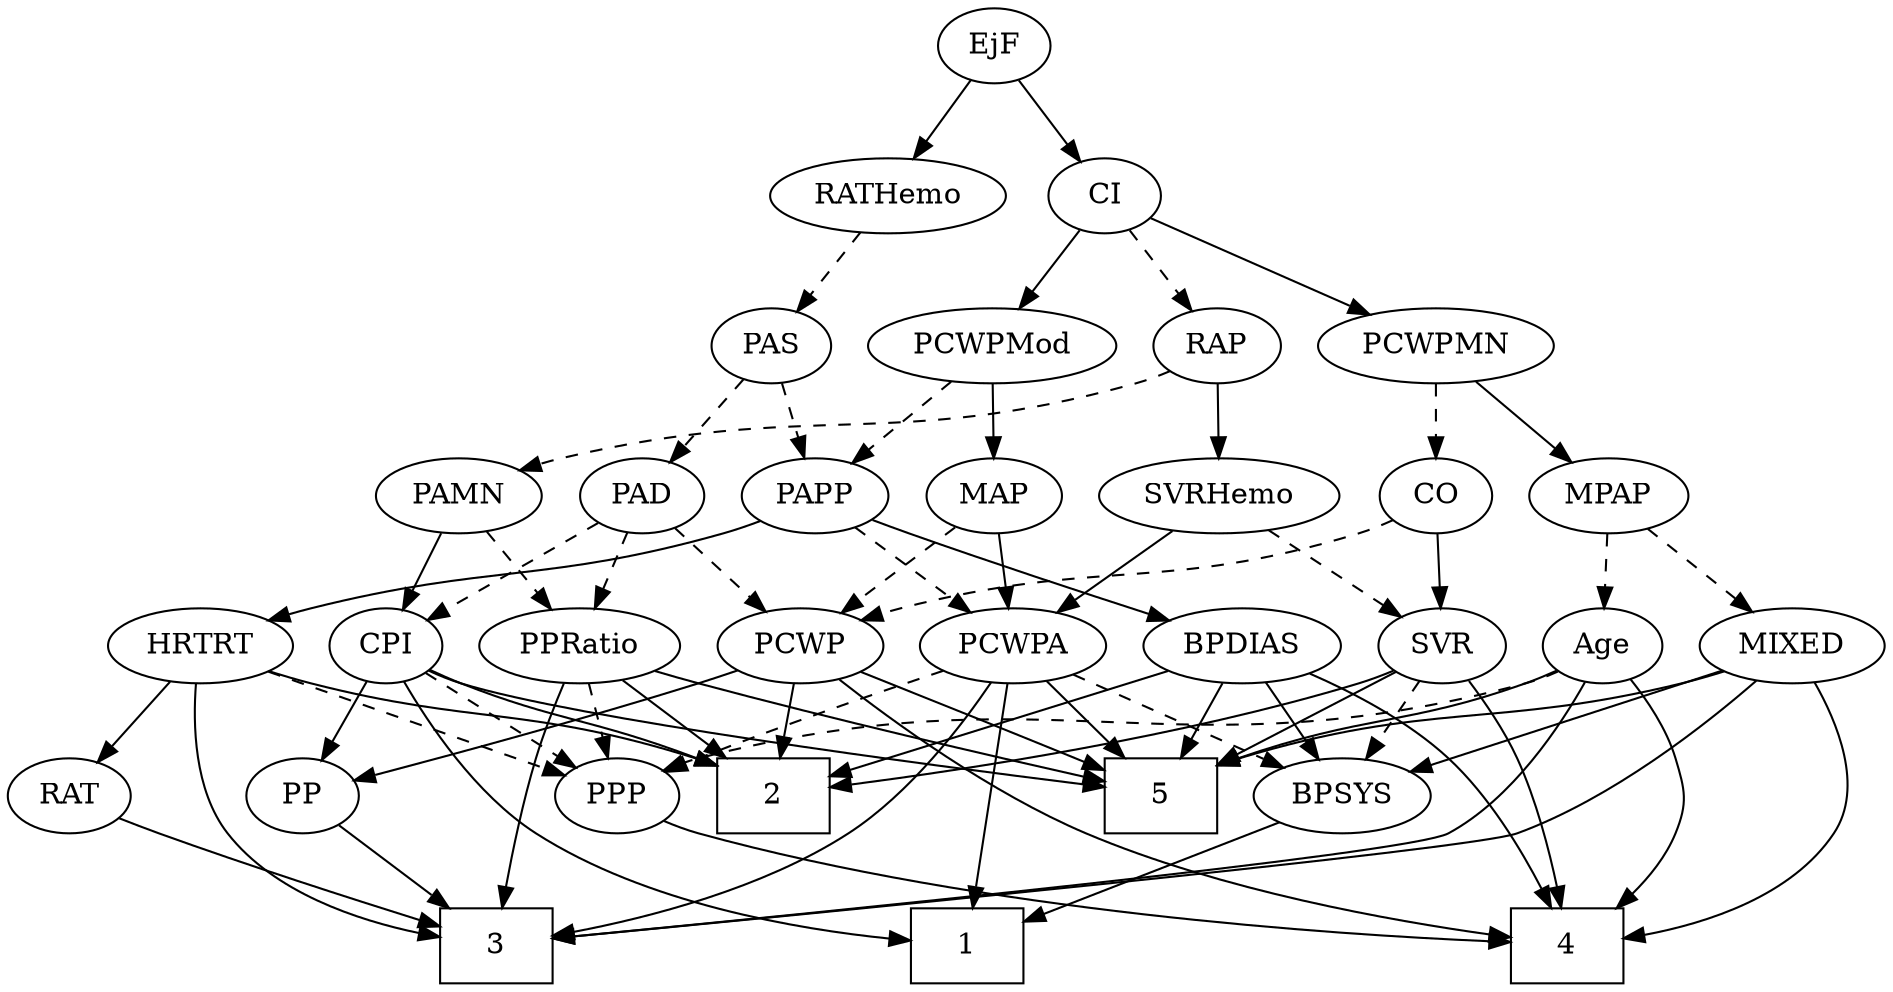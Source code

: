 strict digraph {
	graph [bb="0,0,841.26,468"];
	node [label="\N"];
	1	[height=0.5,
		pos="575.55,18",
		shape=box,
		width=0.75];
	2	[height=0.5,
		pos="262.55,90",
		shape=box,
		width=0.75];
	3	[height=0.5,
		pos="169.55,18",
		shape=box,
		width=0.75];
	4	[height=0.5,
		pos="696.55,18",
		shape=box,
		width=0.75];
	5	[height=0.5,
		pos="482.55,90",
		shape=box,
		width=0.75];
	Age	[height=0.5,
		pos="713.55,162",
		width=0.75];
	Age -> 3	[pos="e,196.56,20.001 714.06,143.92 713.65,123.44 709.55,89.667 688.55,72 651.79,41.076 319.51,25.007 206.77,20.41",
		style=solid];
	Age -> 4	[pos="e,723.56,33.926 730.11,147.64 740.76,137.92 753.67,123.75 759.55,108 765.15,93.011 766.3,86.505 759.55,72 753.59,59.196 742.85,48.38 \
731.9,39.925",
		style=solid];
	Age -> 5	[pos="e,509.83,96.817 692.5,150.3 687.66,148.05 682.48,145.82 677.55,144 623.8,124.18 559.29,108.08 519.61,99.021",
		style=solid];
	PPP	[height=0.5,
		pos="334.55,90",
		width=0.75];
	Age -> PPP	[pos="e,360.57,94.969 693.02,150.06 688.06,147.77 682.71,145.58 677.55,144 673.88,142.87 457.83,109.82 370.55,96.494",
		style=dashed];
	EjF	[height=0.5,
		pos="369.55,450",
		width=0.75];
	RATHemo	[height=0.5,
		pos="322.55,378",
		width=1.3721];
	EjF -> RATHemo	[pos="e,333.83,395.8 358.89,433.12 353.16,424.59 345.98,413.89 339.51,404.25",
		style=solid];
	CI	[height=0.5,
		pos="435.55,378",
		width=0.75];
	EjF -> CI	[pos="e,421.57,393.82 383.55,434.15 392.56,424.6 404.44,411.99 414.57,401.25",
		style=solid];
	RAP	[height=0.5,
		pos="357.55,306",
		width=0.77632];
	PAMN	[height=0.5,
		pos="201.55,234",
		width=1.011];
	RAP -> PAMN	[pos="e,228.06,246.7 335.27,294.71 330.42,292.49 325.32,290.16 320.55,288 292.66,275.38 261,261.29 237.35,250.81",
		style=dashed];
	SVRHemo	[height=0.5,
		pos="548.55,234",
		width=1.3902];
	RAP -> SVRHemo	[pos="e,512.08,246.42 379.31,294.57 384.28,292.31 389.56,290 394.55,288 430.31,273.67 471.63,259.58 502.46,249.54",
		style=solid];
	MIXED	[height=0.5,
		pos="798.55,162",
		width=1.1193];
	MIXED -> 3	[pos="e,196.74,19.2 788.1,144.46 773.85,123.53 746.22,88.259 712.55,72 622.89,28.697 314.25,20.773 206.79,19.324",
		style=solid];
	MIXED -> 4	[pos="e,723.77,20.589 814.03,145.22 830.33,126.62 851.6,95.288 835.55,72 812.88,39.087 766.82,26.599 733.94,21.869",
		style=solid];
	MIXED -> 5	[pos="e,509.74,95.124 768.7,149.91 762.42,147.79 755.81,145.7 749.55,144 668.69,122.06 571.78,105.09 519.82,96.728",
		style=solid];
	BPSYS	[height=0.5,
		pos="641.55,90",
		width=1.0471];
	MIXED -> BPSYS	[pos="e,668.2,102.88 770.84,148.65 744.82,137.05 705.75,119.63 677.38,106.97",
		style=solid];
	MPAP	[height=0.5,
		pos="723.55,234",
		width=0.97491];
	MPAP -> Age	[pos="e,715.99,180.1 721.08,215.7 719.98,207.98 718.65,198.71 717.42,190.11",
		style=dashed];
	MPAP -> MIXED	[pos="e,781.79,178.64 739.83,217.81 749.91,208.4 763.04,196.14 774.33,185.61",
		style=dashed];
	BPSYS -> 1	[pos="e,591.86,36.292 626.58,73.116 618.41,64.458 608.13,53.55 598.93,43.799",
		style=solid];
	PAD	[height=0.5,
		pos="284.55,234",
		width=0.79437];
	CPI	[height=0.5,
		pos="177.55,162",
		width=0.75];
	PAD -> CPI	[pos="e,196.16,175.17 265.42,220.49 248.5,209.42 223.64,193.15 204.67,180.74",
		style=dashed];
	PPRatio	[height=0.5,
		pos="262.55,162",
		width=1.1013];
	PAD -> PPRatio	[pos="e,267.98,180.28 279.23,216.05 276.78,208.26 273.81,198.82 271.06,190.08",
		style=dashed];
	PCWP	[height=0.5,
		pos="355.55,162",
		width=0.97491];
	PAD -> PCWP	[pos="e,339.87,178.46 299.26,218.5 308.9,209 321.69,196.38 332.65,185.58",
		style=dashed];
	CO	[height=0.5,
		pos="643.55,234",
		width=0.75];
	SVR	[height=0.5,
		pos="640.55,162",
		width=0.77632];
	CO -> SVR	[pos="e,641.28,180.1 642.81,215.7 642.48,207.98 642.08,198.71 641.71,190.11",
		style=solid];
	CO -> PCWP	[pos="e,381.79,174.11 623,222.13 618.04,219.84 612.69,217.63 607.55,216 518.1,187.71 489.97,205.03 399.55,180 396.91,179.27 394.2,178.44 \
391.49,177.54",
		style=dashed];
	PAS	[height=0.5,
		pos="284.55,306",
		width=0.75];
	PAS -> PAD	[pos="e,284.55,252.1 284.55,287.7 284.55,279.98 284.55,270.71 284.55,262.11",
		style=dashed];
	PAPP	[height=0.5,
		pos="369.55,234",
		width=0.88464];
	PAS -> PAPP	[pos="e,352.34,249.18 300.94,291.5 313.28,281.34 330.42,267.23 344.47,255.65",
		style=dashed];
	PAMN -> CPI	[pos="e,183.31,179.79 195.74,216.05 193,208.06 189.66,198.33 186.6,189.4",
		style=solid];
	PAMN -> PPRatio	[pos="e,248.34,179.31 215.39,217.12 223.16,208.2 233,196.91 241.69,186.94",
		style=dashed];
	RATHemo -> PAS	[pos="e,293.4,323.31 313.35,360.05 308.81,351.68 303.23,341.4 298.2,332.13",
		style=dashed];
	CPI -> 1	[pos="e,548.33,20.069 181.88,144.15 188.1,123.57 201.67,89.358 226.55,72 276.46,37.184 458.95,24.491 538.29,20.548",
		style=solid];
	CPI -> 2	[pos="e,241.69,108.18 193.94,147.5 205.21,138.23 220.47,125.66 233.74,114.73",
		style=solid];
	CPI -> 5	[pos="e,455.17,95.511 198.13,150.22 203.09,147.92 208.43,145.68 213.55,144 256.17,129.98 381.88,107.87 445.2,97.186",
		style=solid];
	PP	[height=0.5,
		pos="114.55,90",
		width=0.75];
	CPI -> PP	[pos="e,127.89,105.82 164.19,146.15 155.67,136.69 144.47,124.24 134.86,113.56",
		style=solid];
	CPI -> PPP	[pos="e,313.3,101.21 198.81,150.79 203.64,148.52 208.76,146.15 213.55,144 251,127.24 261.11,124.76 298.55,108 300.35,107.2 302.19,106.36 \
304.05,105.51",
		style=dashed];
	RAT	[height=0.5,
		pos="42.551,90",
		width=0.75827];
	RAT -> 3	[pos="e,142.09,34.136 62.956,77.753 81.814,67.359 110.27,51.674 133.04,39.123",
		style=solid];
	SVR -> 2	[pos="e,289.71,104.94 619.46,149.94 614.37,147.65 608.86,145.49 603.55,144 475.23,107.92 431.79,143.87 299.4,107.67",
		style=solid];
	SVR -> 4	[pos="e,698.15,36.192 657.36,147.6 668.27,137.87 681.68,123.69 688.55,108 697.04,88.609 698.76,64.604 698.5,46.413",
		style=solid];
	SVR -> 5	[pos="e,510.01,102.86 618.28,150.69 613.43,148.47 608.32,146.14 603.55,144 575.41,131.38 543.45,117.39 519.44,106.96",
		style=solid];
	SVR -> BPSYS	[pos="e,641.31,108.1 640.8,143.7 640.91,135.98 641.04,126.71 641.16,118.11",
		style=dashed];
	PCWPMod	[height=0.5,
		pos="455.55,306",
		width=1.4443];
	MAP	[height=0.5,
		pos="449.55,234",
		width=0.84854];
	PCWPMod -> MAP	[pos="e,451.02,252.1 454.07,287.7 453.41,279.98 452.61,270.71 451.88,262.11",
		style=solid];
	PCWPMod -> PAPP	[pos="e,386.95,249.16 436.04,289.12 423.81,279.16 407.92,266.23 394.74,255.51",
		style=dashed];
	PCWPA	[height=0.5,
		pos="552.55,162",
		width=1.1555];
	PCWPA -> 1	[pos="e,572.77,36.189 555.33,143.87 559.25,119.67 566.45,75.211 571.11,46.393",
		style=solid];
	PCWPA -> 3	[pos="e,196.79,19.682 551.08,143.95 548.35,123.5 540.57,89.747 518.55,72 471.11,33.772 286.85,22.955 206.9,20.03",
		style=solid];
	PCWPA -> 5	[pos="e,499.84,108.29 536.67,145.12 527.92,136.37 516.89,125.33 507.06,115.51",
		style=solid];
	PCWPA -> BPSYS	[pos="e,622.89,105.68 571.86,145.81 584.4,135.95 600.9,122.97 614.7,112.12",
		style=dashed];
	PCWPA -> PPP	[pos="e,358.65,98.527 520.74,150.32 514.39,148.21 507.76,146.02 501.55,144 455.55,129.03 402.25,112.21 368.47,101.61",
		style=dashed];
	PCWPMN	[height=0.5,
		pos="643.55,306",
		width=1.3902];
	PCWPMN -> MPAP	[pos="e,706.56,249.86 661.7,289.12 672.75,279.45 686.99,266.99 699.03,256.46",
		style=solid];
	PCWPMN -> CO	[pos="e,643.55,252.1 643.55,287.7 643.55,279.98 643.55,270.71 643.55,262.11",
		style=dashed];
	SVRHemo -> SVR	[pos="e,622.98,176.37 568.97,217.46 582.51,207.16 600.39,193.56 614.89,182.53",
		style=dashed];
	SVRHemo -> PCWPA	[pos="e,551.57,180.1 549.54,215.7 549.98,207.98 550.51,198.71 551,190.11",
		style=solid];
	BPDIAS	[height=0.5,
		pos="450.55,162",
		width=1.1735];
	BPDIAS -> 2	[pos="e,289.94,104.3 418.39,150.23 384.24,138.73 331.67,120.8 299.29,108.07",
		style=solid];
	BPDIAS -> 4	[pos="e,669.55,24.496 443.78,144.19 437.11,124.59 430.1,92.31 446.55,72 448.24,69.915 590.3,40.683 659.49,26.548",
		style=solid];
	BPDIAS -> 5	[pos="e,474.65,108.28 458.3,144.05 461.94,136.09 466.36,126.41 470.43,117.51",
		style=solid];
	BPDIAS -> BPSYS	[pos="e,612.64,101.59 481.66,149.6 514.81,137.45 567.31,118.21 603.04,105.11",
		style=solid];
	MAP -> PCWPA	[pos="e,531.13,177.56 468.93,219.83 484.01,209.58 505.22,195.17 522.5,183.42",
		style=solid];
	MAP -> PCWP	[pos="e,374.59,177.18 431.43,219.5 417.65,209.25 398.48,194.97 382.85,183.33",
		style=dashed];
	PP -> 3	[pos="e,156.09,36.127 126.49,73.811 133.3,65.141 142.01,54.052 149.81,44.12",
		style=solid];
	PPP -> 4	[pos="e,669.43,24.755 356.34,78.824 362.45,76.285 369.17,73.782 375.55,72 477.75,43.473 507.06,54.409 611.55,36 627.33,33.221 644.68,29.814 \
659.57,26.782",
		style=solid];
	PPRatio -> 2	[pos="e,262.55,108.1 262.55,143.7 262.55,135.98 262.55,126.71 262.55,118.11",
		style=solid];
	PPRatio -> 3	[pos="e,180.34,36.15 251.09,144.37 243.96,133.96 234.64,120.26 226.55,108 212.61,86.871 197.14,62.669 185.84,44.842",
		style=solid];
	PPRatio -> 5	[pos="e,455.51,99.076 292.82,150.32 299,148.19 305.48,145.99 311.55,144 357.64,128.87 411.1,112.48 445.81,102",
		style=solid];
	PPRatio -> PPP	[pos="e,319.6,105.54 278.53,145.46 288.49,135.78 301.46,123.17 312.41,112.53",
		style=dashed];
	PCWP -> 2	[pos="e,285.41,108.2 336.28,146.5 323.92,137.19 307.59,124.9 293.44,114.25",
		style=solid];
	PCWP -> 4	[pos="e,669.19,24.472 364.78,144.61 377.19,124.18 401.24,89.791 431.55,72 431.55,72 585.93,41.125 659.02,26.506",
		style=solid];
	PCWP -> 5	[pos="e,455.31,106.01 378.55,148.32 397.44,137.91 424.53,122.98 446.33,110.96",
		style=solid];
	PCWP -> PP	[pos="e,139.68,96.856 328.72,150.12 323.09,147.98 317.16,145.83 311.55,144 255.61,125.73 189.3,108.85 149.65,99.25",
		style=solid];
	CI -> RAP	[pos="e,373.2,321.04 420.14,363.17 408.89,353.07 393.44,339.21 380.71,327.79",
		style=dashed];
	CI -> PCWPMod	[pos="e,450.62,324.28 440.39,360.05 442.62,352.26 445.32,342.82 447.81,334.08",
		style=solid];
	CI -> PCWPMN	[pos="e,608.2,318.9 459.41,368.97 493.27,357.58 555.88,336.51 598.6,322.13",
		style=solid];
	PAPP -> PCWPA	[pos="e,521.43,174.06 394.01,222.39 399.13,220.23 404.5,218.01 409.55,216 443.78,202.39 483.03,187.93 511.74,177.55",
		style=dashed];
	PAPP -> BPDIAS	[pos="e,432.67,178.46 386.33,218.5 397.43,208.9 412.2,196.14 424.78,185.27",
		style=solid];
	HRTRT	[height=0.5,
		pos="92.551,162",
		width=1.1013];
	PAPP -> HRTRT	[pos="e,122.15,174 343.92,222.94 337.05,220.46 329.57,217.96 322.55,216 243.54,193.99 220.71,201.49 141.55,180 138.38,179.14 135.12,178.18 \
131.85,177.16",
		style=solid];
	HRTRT -> 2	[pos="e,235.41,102.18 121.01,149.28 149.87,137.4 194.66,118.95 226.11,106",
		style=solid];
	HRTRT -> 3	[pos="e,142.36,18.815 61.243,150.71 41.724,142.48 18.18,128.83 6.5515,108 -1.2488,94.03 -2.8517,84.945 6.5515,72 35.085,32.718 93.459,\
21.979 132.05,19.357",
		style=solid];
	HRTRT -> RAT	[pos="e,53.741,106.67 80.955,144.76 74.618,135.89 66.65,124.74 59.617,114.89",
		style=solid];
	HRTRT -> PPP	[pos="e,313.93,101.67 122.45,150.05 128.72,147.92 135.32,145.79 141.55,144 210.36,124.24 230.9,131.42 298.55,108 300.46,107.34 302.41,\
106.61 304.35,105.83",
		style=dashed];
}
